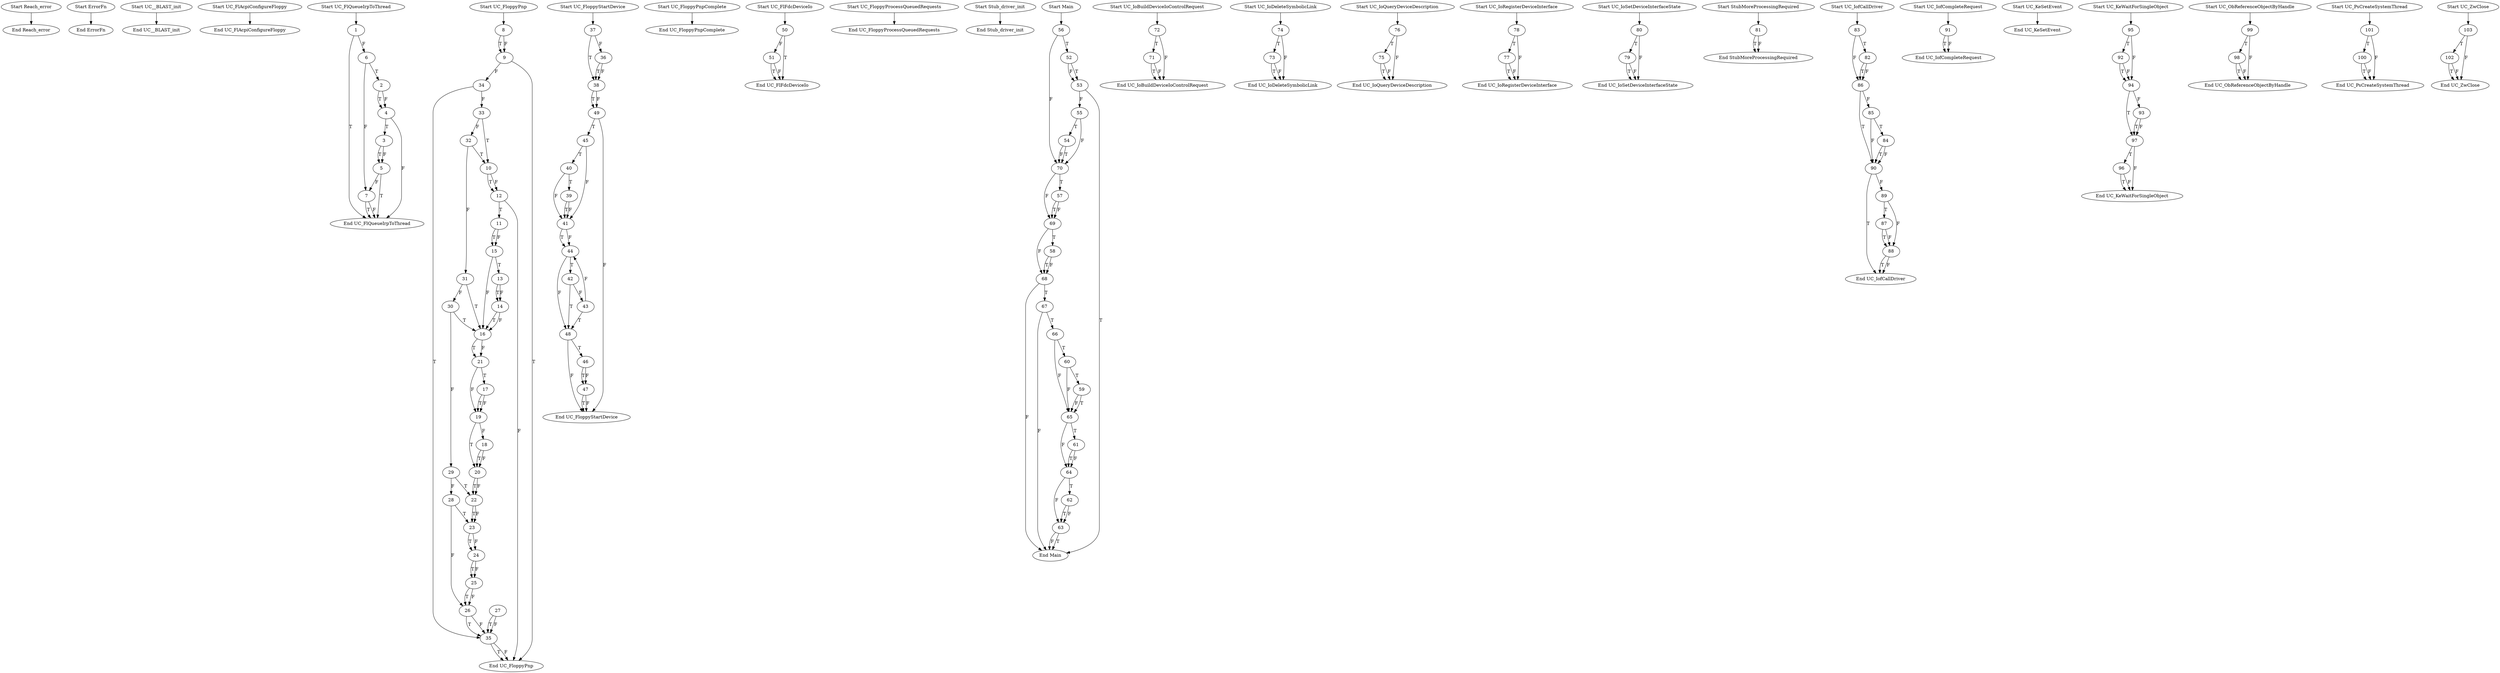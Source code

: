 digraph CFG {
subgraph Reach_error{
"Start Reach_error" -> "End Reach_error";
}
subgraph ErrorFn{
"Start ErrorFn" -> "End ErrorFn";
}
subgraph UC__BLAST_init{
"Start UC__BLAST_init" -> "End UC__BLAST_init";
}
subgraph UC_FlAcpiConfigureFloppy{
"Start UC_FlAcpiConfigureFloppy" -> "End UC_FlAcpiConfigureFloppy";
}
subgraph UC_FlQueueIrpToThread{
"Start UC_FlQueueIrpToThread" -> "1"	 
"7" -> "End UC_FlQueueIrpToThread" [label = "T"];
"7" -> "End UC_FlQueueIrpToThread" [label = "F"];
"6" -> "2" [label = "T"];
"6" -> "7" [label = "F"];
"5" -> "End UC_FlQueueIrpToThread" [label = "T"];
"5" -> "7" [label = "F"];
"4" -> "3" [label = "T"];
"4" -> "End UC_FlQueueIrpToThread" [label = "F"];
"3" -> "5" [label = "T"];
"3" -> "5" [label = "F"];
"2" -> "4" [label = "T"];
"2" -> "4" [label = "F"];
"1" -> "End UC_FlQueueIrpToThread" [label = "T"];
"1" -> "6" [label = "F"];
}
subgraph UC_FloppyPnp{
"Start UC_FloppyPnp" -> "8"	 
"35" -> "End UC_FloppyPnp" [label = "T"];
"35" -> "End UC_FloppyPnp" [label = "F"];
"34" -> "35" [label = "T"];
"34" -> "33" [label = "F"];
"33" -> "10" [label = "T"];
"33" -> "32" [label = "F"];
"32" -> "10" [label = "T"];
"32" -> "31" [label = "F"];
"31" -> "16" [label = "T"];
"31" -> "30" [label = "F"];
"30" -> "16" [label = "T"];
"30" -> "29" [label = "F"];
"29" -> "22" [label = "T"];
"29" -> "28" [label = "F"];
"28" -> "23" [label = "T"];
"28" -> "26" [label = "F"];
"27" -> "35" [label = "T"];
"27" -> "35" [label = "F"];
"26" -> "35" [label = "T"];
"26" -> "35" [label = "F"];
"25" -> "26" [label = "T"];
"25" -> "26" [label = "F"];
"24" -> "25" [label = "T"];
"24" -> "25" [label = "F"];
"23" -> "24" [label = "T"];
"23" -> "24" [label = "F"];
"22" -> "23" [label = "T"];
"22" -> "23" [label = "F"];
"21" -> "17" [label = "T"];
"21" -> "19" [label = "F"];
"20" -> "22" [label = "T"];
"20" -> "22" [label = "F"];
"19" -> "20" [label = "T"];
"19" -> "18" [label = "F"];
"18" -> "20" [label = "T"];
"18" -> "20" [label = "F"];
"17" -> "19" [label = "T"];
"17" -> "19" [label = "F"];
"16" -> "21" [label = "T"];
"16" -> "21" [label = "F"];
"15" -> "13" [label = "T"];
"15" -> "16" [label = "F"];
"14" -> "16" [label = "T"];
"14" -> "16" [label = "F"];
"13" -> "14" [label = "T"];
"13" -> "14" [label = "F"];
"12" -> "11" [label = "T"];
"12" -> "End UC_FloppyPnp" [label = "F"];
"11" -> "15" [label = "T"];
"11" -> "15" [label = "F"];
"10" -> "12" [label = "T"];
"10" -> "12" [label = "F"];
"9" -> "End UC_FloppyPnp" [label = "T"];
"9" -> "34" [label = "F"];
"8" -> "9" [label = "T"];
"8" -> "9" [label = "F"];
}
subgraph UC_FloppyStartDevice{
"Start UC_FloppyStartDevice" -> "37"	 
"49" -> "45" [label = "T"];
"49" -> "End UC_FloppyStartDevice" [label = "F"];
"48" -> "46" [label = "T"];
"48" -> "End UC_FloppyStartDevice" [label = "F"];
"47" -> "End UC_FloppyStartDevice" [label = "T"];
"47" -> "End UC_FloppyStartDevice" [label = "F"];
"46" -> "47" [label = "T"];
"46" -> "47" [label = "F"];
"45" -> "40" [label = "T"];
"45" -> "41" [label = "F"];
"44" -> "42" [label = "T"];
"44" -> "48" [label = "F"];
"43" -> "48" [label = "T"];
"43" -> "44" [label = "F"];
"42" -> "48" [label = "T"];
"42" -> "43" [label = "F"];
"41" -> "44" [label = "T"];
"41" -> "44" [label = "F"];
"40" -> "39" [label = "T"];
"40" -> "41" [label = "F"];
"39" -> "41" [label = "T"];
"39" -> "41" [label = "F"];
"38" -> "49" [label = "T"];
"38" -> "49" [label = "F"];
"37" -> "38" [label = "T"];
"37" -> "36" [label = "F"];
"36" -> "38" [label = "T"];
"36" -> "38" [label = "F"];
}
subgraph UC_FloppyPnpComplete{
"Start UC_FloppyPnpComplete" -> "End UC_FloppyPnpComplete";
}
subgraph UC_FlFdcDeviceIo{
"Start UC_FlFdcDeviceIo" -> "50"	 
"51" -> "End UC_FlFdcDeviceIo" [label = "T"];
"51" -> "End UC_FlFdcDeviceIo" [label = "F"];
"50" -> "End UC_FlFdcDeviceIo" [label = "T"];
"50" -> "51" [label = "F"];
}
subgraph UC_FloppyProcessQueuedRequests{
"Start UC_FloppyProcessQueuedRequests" -> "End UC_FloppyProcessQueuedRequests";
}
subgraph Stub_driver_init{
"Start Stub_driver_init" -> "End Stub_driver_init";
}
subgraph Main{
"Start Main" -> "56"	 
"70" -> "57" [label = "T"];
"70" -> "69" [label = "F"];
"69" -> "58" [label = "T"];
"69" -> "68" [label = "F"];
"68" -> "67" [label = "T"];
"68" -> "End Main" [label = "F"];
"67" -> "66" [label = "T"];
"67" -> "End Main" [label = "F"];
"66" -> "60" [label = "T"];
"66" -> "65" [label = "F"];
"65" -> "61" [label = "T"];
"65" -> "64" [label = "F"];
"64" -> "62" [label = "T"];
"64" -> "63" [label = "F"];
"63" -> "End Main" [label = "T"];
"63" -> "End Main" [label = "F"];
"62" -> "63" [label = "T"];
"62" -> "63" [label = "F"];
"61" -> "64" [label = "T"];
"61" -> "64" [label = "F"];
"60" -> "59" [label = "T"];
"60" -> "65" [label = "F"];
"59" -> "65" [label = "T"];
"59" -> "65" [label = "F"];
"58" -> "68" [label = "T"];
"58" -> "68" [label = "F"];
"57" -> "69" [label = "T"];
"57" -> "69" [label = "F"];
"56" -> "52" [label = "T"];
"56" -> "70" [label = "F"];
"55" -> "54" [label = "T"];
"55" -> "70" [label = "F"];
"54" -> "70" [label = "T"];
"54" -> "70" [label = "F"];
"53" -> "End Main" [label = "T"];
"53" -> "55" [label = "F"];
"52" -> "53" [label = "T"];
"52" -> "53" [label = "F"];
}
subgraph UC_IoBuildDeviceIoControlRequest{
"Start UC_IoBuildDeviceIoControlRequest" -> "72"	 
"72" -> "71" [label = "T"];
"72" -> "End UC_IoBuildDeviceIoControlRequest" [label = "F"];
"71" -> "End UC_IoBuildDeviceIoControlRequest" [label = "T"];
"71" -> "End UC_IoBuildDeviceIoControlRequest" [label = "F"];
}
subgraph UC_IoDeleteSymbolicLink{
"Start UC_IoDeleteSymbolicLink" -> "74"	 
"74" -> "73" [label = "T"];
"74" -> "End UC_IoDeleteSymbolicLink" [label = "F"];
"73" -> "End UC_IoDeleteSymbolicLink" [label = "T"];
"73" -> "End UC_IoDeleteSymbolicLink" [label = "F"];
}
subgraph UC_IoQueryDeviceDescription{
"Start UC_IoQueryDeviceDescription" -> "76"	 
"76" -> "75" [label = "T"];
"76" -> "End UC_IoQueryDeviceDescription" [label = "F"];
"75" -> "End UC_IoQueryDeviceDescription" [label = "T"];
"75" -> "End UC_IoQueryDeviceDescription" [label = "F"];
}
subgraph UC_IoRegisterDeviceInterface{
"Start UC_IoRegisterDeviceInterface" -> "78"	 
"78" -> "77" [label = "T"];
"78" -> "End UC_IoRegisterDeviceInterface" [label = "F"];
"77" -> "End UC_IoRegisterDeviceInterface" [label = "T"];
"77" -> "End UC_IoRegisterDeviceInterface" [label = "F"];
}
subgraph UC_IoSetDeviceInterfaceState{
"Start UC_IoSetDeviceInterfaceState" -> "80"	 
"80" -> "79" [label = "T"];
"80" -> "End UC_IoSetDeviceInterfaceState" [label = "F"];
"79" -> "End UC_IoSetDeviceInterfaceState" [label = "T"];
"79" -> "End UC_IoSetDeviceInterfaceState" [label = "F"];
}
subgraph StubMoreProcessingRequired{
"Start StubMoreProcessingRequired" -> "81"	 
"81" -> "End StubMoreProcessingRequired" [label = "T"];
"81" -> "End StubMoreProcessingRequired" [label = "F"];
}
subgraph UC_IofCallDriver{
"Start UC_IofCallDriver" -> "83"	 
"90" -> "End UC_IofCallDriver" [label = "T"];
"90" -> "89" [label = "F"];
"89" -> "87" [label = "T"];
"89" -> "88" [label = "F"];
"88" -> "End UC_IofCallDriver" [label = "T"];
"88" -> "End UC_IofCallDriver" [label = "F"];
"87" -> "88" [label = "T"];
"87" -> "88" [label = "F"];
"86" -> "90" [label = "T"];
"86" -> "85" [label = "F"];
"85" -> "84" [label = "T"];
"85" -> "90" [label = "F"];
"84" -> "90" [label = "T"];
"84" -> "90" [label = "F"];
"83" -> "82" [label = "T"];
"83" -> "86" [label = "F"];
"82" -> "86" [label = "T"];
"82" -> "86" [label = "F"];
}
subgraph UC_IofCompleteRequest{
"Start UC_IofCompleteRequest" -> "91"	 
"91" -> "End UC_IofCompleteRequest" [label = "T"];
"91" -> "End UC_IofCompleteRequest" [label = "F"];
}
subgraph UC_KeSetEvent{
"Start UC_KeSetEvent" -> "End UC_KeSetEvent";
}
subgraph UC_KeWaitForSingleObject{
"Start UC_KeWaitForSingleObject" -> "95"	 
"97" -> "96" [label = "T"];
"97" -> "End UC_KeWaitForSingleObject" [label = "F"];
"96" -> "End UC_KeWaitForSingleObject" [label = "T"];
"96" -> "End UC_KeWaitForSingleObject" [label = "F"];
"95" -> "92" [label = "T"];
"95" -> "94" [label = "F"];
"94" -> "97" [label = "T"];
"94" -> "93" [label = "F"];
"93" -> "97" [label = "T"];
"93" -> "97" [label = "F"];
"92" -> "94" [label = "T"];
"92" -> "94" [label = "F"];
}
subgraph UC_ObReferenceObjectByHandle{
"Start UC_ObReferenceObjectByHandle" -> "99"	 
"99" -> "98" [label = "T"];
"99" -> "End UC_ObReferenceObjectByHandle" [label = "F"];
"98" -> "End UC_ObReferenceObjectByHandle" [label = "T"];
"98" -> "End UC_ObReferenceObjectByHandle" [label = "F"];
}
subgraph UC_PsCreateSystemThread{
"Start UC_PsCreateSystemThread" -> "101"	 
"101" -> "100" [label = "T"];
"101" -> "End UC_PsCreateSystemThread" [label = "F"];
"100" -> "End UC_PsCreateSystemThread" [label = "T"];
"100" -> "End UC_PsCreateSystemThread" [label = "F"];
}
subgraph UC_ZwClose{
"Start UC_ZwClose" -> "103"	 
"103" -> "102" [label = "T"];
"103" -> "End UC_ZwClose" [label = "F"];
"102" -> "End UC_ZwClose" [label = "T"];
"102" -> "End UC_ZwClose" [label = "F"];
}
}
